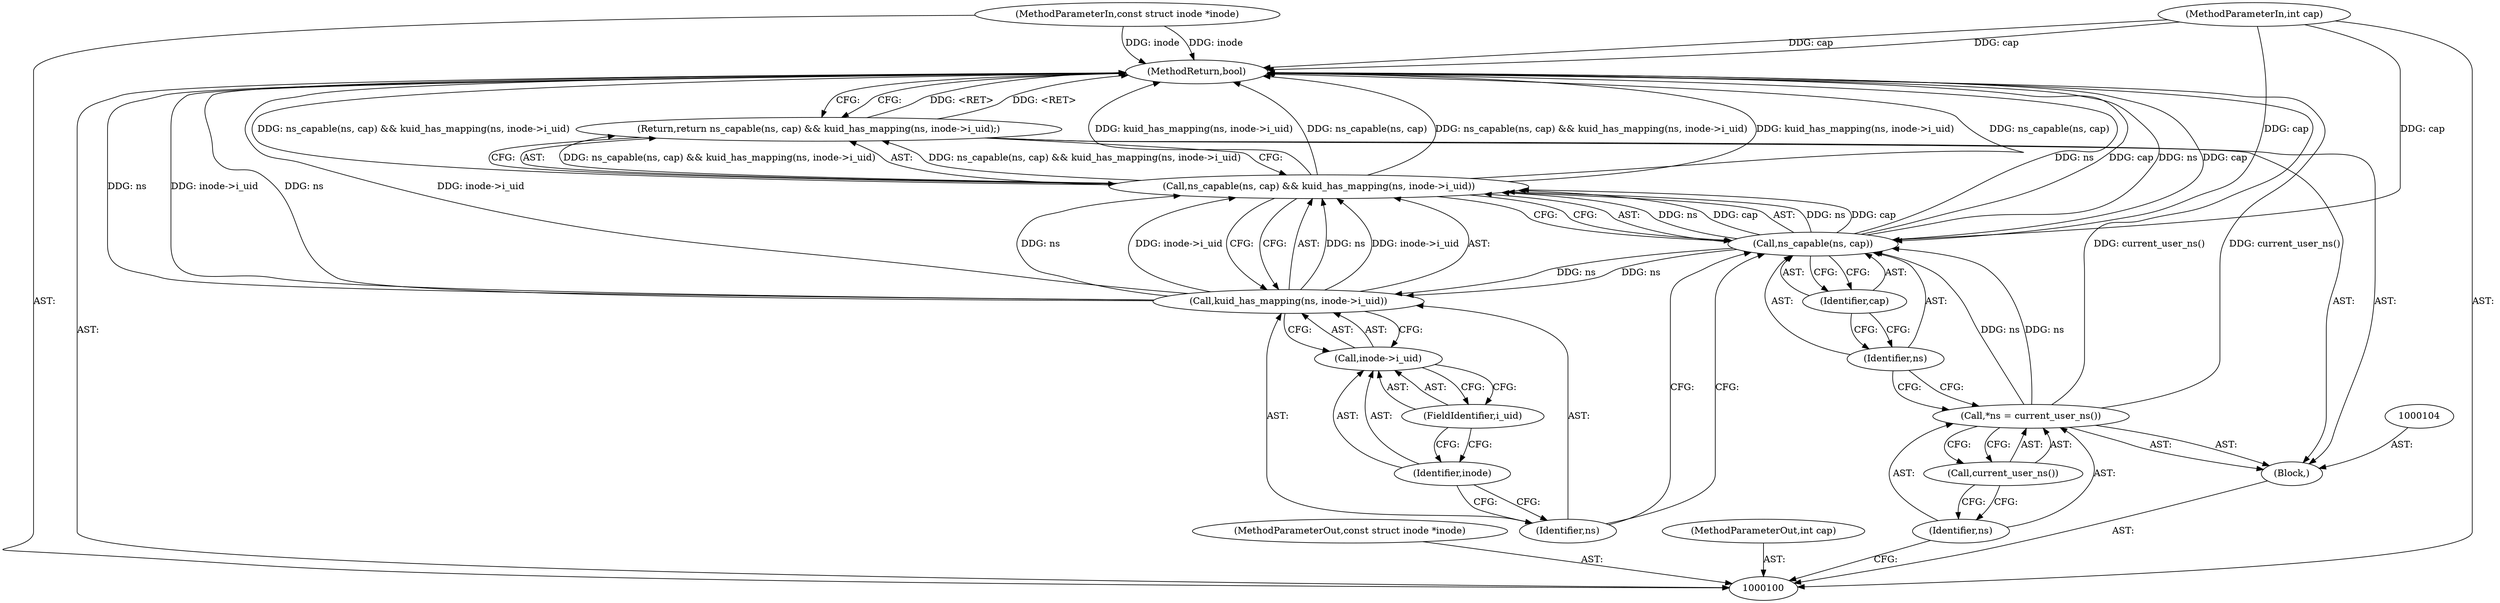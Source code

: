 digraph "1_linux_23adbe12ef7d3d4195e80800ab36b37bee28cd03_5" {
"1000118" [label="(MethodReturn,bool)"];
"1000101" [label="(MethodParameterIn,const struct inode *inode)"];
"1000153" [label="(MethodParameterOut,const struct inode *inode)"];
"1000102" [label="(MethodParameterIn,int cap)"];
"1000154" [label="(MethodParameterOut,int cap)"];
"1000103" [label="(Block,)"];
"1000105" [label="(Call,*ns = current_user_ns())"];
"1000106" [label="(Identifier,ns)"];
"1000107" [label="(Call,current_user_ns())"];
"1000108" [label="(Return,return ns_capable(ns, cap) && kuid_has_mapping(ns, inode->i_uid);)"];
"1000111" [label="(Identifier,ns)"];
"1000112" [label="(Identifier,cap)"];
"1000113" [label="(Call,kuid_has_mapping(ns, inode->i_uid))"];
"1000114" [label="(Identifier,ns)"];
"1000115" [label="(Call,inode->i_uid)"];
"1000116" [label="(Identifier,inode)"];
"1000117" [label="(FieldIdentifier,i_uid)"];
"1000109" [label="(Call,ns_capable(ns, cap) && kuid_has_mapping(ns, inode->i_uid))"];
"1000110" [label="(Call,ns_capable(ns, cap))"];
"1000118" -> "1000100"  [label="AST: "];
"1000118" -> "1000108"  [label="CFG: "];
"1000105" -> "1000118"  [label="DDG: current_user_ns()"];
"1000113" -> "1000118"  [label="DDG: ns"];
"1000113" -> "1000118"  [label="DDG: inode->i_uid"];
"1000110" -> "1000118"  [label="DDG: ns"];
"1000110" -> "1000118"  [label="DDG: cap"];
"1000109" -> "1000118"  [label="DDG: ns_capable(ns, cap) && kuid_has_mapping(ns, inode->i_uid)"];
"1000109" -> "1000118"  [label="DDG: kuid_has_mapping(ns, inode->i_uid)"];
"1000109" -> "1000118"  [label="DDG: ns_capable(ns, cap)"];
"1000102" -> "1000118"  [label="DDG: cap"];
"1000101" -> "1000118"  [label="DDG: inode"];
"1000108" -> "1000118"  [label="DDG: <RET>"];
"1000101" -> "1000100"  [label="AST: "];
"1000101" -> "1000118"  [label="DDG: inode"];
"1000153" -> "1000100"  [label="AST: "];
"1000102" -> "1000100"  [label="AST: "];
"1000102" -> "1000118"  [label="DDG: cap"];
"1000102" -> "1000110"  [label="DDG: cap"];
"1000154" -> "1000100"  [label="AST: "];
"1000103" -> "1000100"  [label="AST: "];
"1000104" -> "1000103"  [label="AST: "];
"1000105" -> "1000103"  [label="AST: "];
"1000108" -> "1000103"  [label="AST: "];
"1000105" -> "1000103"  [label="AST: "];
"1000105" -> "1000107"  [label="CFG: "];
"1000106" -> "1000105"  [label="AST: "];
"1000107" -> "1000105"  [label="AST: "];
"1000111" -> "1000105"  [label="CFG: "];
"1000105" -> "1000118"  [label="DDG: current_user_ns()"];
"1000105" -> "1000110"  [label="DDG: ns"];
"1000106" -> "1000105"  [label="AST: "];
"1000106" -> "1000100"  [label="CFG: "];
"1000107" -> "1000106"  [label="CFG: "];
"1000107" -> "1000105"  [label="AST: "];
"1000107" -> "1000106"  [label="CFG: "];
"1000105" -> "1000107"  [label="CFG: "];
"1000108" -> "1000103"  [label="AST: "];
"1000108" -> "1000109"  [label="CFG: "];
"1000109" -> "1000108"  [label="AST: "];
"1000118" -> "1000108"  [label="CFG: "];
"1000108" -> "1000118"  [label="DDG: <RET>"];
"1000109" -> "1000108"  [label="DDG: ns_capable(ns, cap) && kuid_has_mapping(ns, inode->i_uid)"];
"1000111" -> "1000110"  [label="AST: "];
"1000111" -> "1000105"  [label="CFG: "];
"1000112" -> "1000111"  [label="CFG: "];
"1000112" -> "1000110"  [label="AST: "];
"1000112" -> "1000111"  [label="CFG: "];
"1000110" -> "1000112"  [label="CFG: "];
"1000113" -> "1000109"  [label="AST: "];
"1000113" -> "1000115"  [label="CFG: "];
"1000114" -> "1000113"  [label="AST: "];
"1000115" -> "1000113"  [label="AST: "];
"1000109" -> "1000113"  [label="CFG: "];
"1000113" -> "1000118"  [label="DDG: ns"];
"1000113" -> "1000118"  [label="DDG: inode->i_uid"];
"1000113" -> "1000109"  [label="DDG: ns"];
"1000113" -> "1000109"  [label="DDG: inode->i_uid"];
"1000110" -> "1000113"  [label="DDG: ns"];
"1000114" -> "1000113"  [label="AST: "];
"1000114" -> "1000110"  [label="CFG: "];
"1000116" -> "1000114"  [label="CFG: "];
"1000115" -> "1000113"  [label="AST: "];
"1000115" -> "1000117"  [label="CFG: "];
"1000116" -> "1000115"  [label="AST: "];
"1000117" -> "1000115"  [label="AST: "];
"1000113" -> "1000115"  [label="CFG: "];
"1000116" -> "1000115"  [label="AST: "];
"1000116" -> "1000114"  [label="CFG: "];
"1000117" -> "1000116"  [label="CFG: "];
"1000117" -> "1000115"  [label="AST: "];
"1000117" -> "1000116"  [label="CFG: "];
"1000115" -> "1000117"  [label="CFG: "];
"1000109" -> "1000108"  [label="AST: "];
"1000109" -> "1000110"  [label="CFG: "];
"1000109" -> "1000113"  [label="CFG: "];
"1000110" -> "1000109"  [label="AST: "];
"1000113" -> "1000109"  [label="AST: "];
"1000108" -> "1000109"  [label="CFG: "];
"1000109" -> "1000118"  [label="DDG: ns_capable(ns, cap) && kuid_has_mapping(ns, inode->i_uid)"];
"1000109" -> "1000118"  [label="DDG: kuid_has_mapping(ns, inode->i_uid)"];
"1000109" -> "1000118"  [label="DDG: ns_capable(ns, cap)"];
"1000109" -> "1000108"  [label="DDG: ns_capable(ns, cap) && kuid_has_mapping(ns, inode->i_uid)"];
"1000110" -> "1000109"  [label="DDG: ns"];
"1000110" -> "1000109"  [label="DDG: cap"];
"1000113" -> "1000109"  [label="DDG: ns"];
"1000113" -> "1000109"  [label="DDG: inode->i_uid"];
"1000110" -> "1000109"  [label="AST: "];
"1000110" -> "1000112"  [label="CFG: "];
"1000111" -> "1000110"  [label="AST: "];
"1000112" -> "1000110"  [label="AST: "];
"1000114" -> "1000110"  [label="CFG: "];
"1000109" -> "1000110"  [label="CFG: "];
"1000110" -> "1000118"  [label="DDG: ns"];
"1000110" -> "1000118"  [label="DDG: cap"];
"1000110" -> "1000109"  [label="DDG: ns"];
"1000110" -> "1000109"  [label="DDG: cap"];
"1000105" -> "1000110"  [label="DDG: ns"];
"1000102" -> "1000110"  [label="DDG: cap"];
"1000110" -> "1000113"  [label="DDG: ns"];
}
